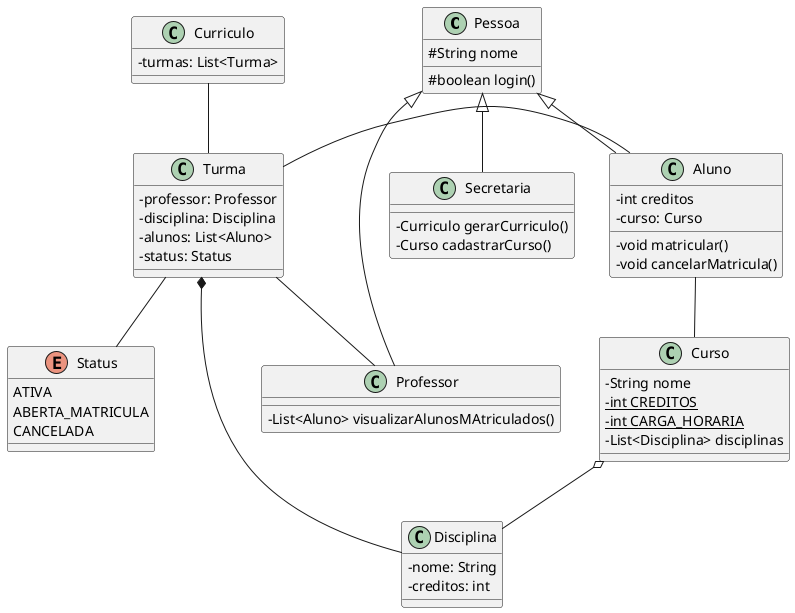 // colocar metodo associar/ remover à alguma turma  professor na classe secretaria ou na classe turma

@startuml
skinparam classAttributeIconSize 0

class Pessoa {
#String nome
#boolean login()
}

Pessoa <|-- Secretaria
Pessoa <|-- Aluno
Pessoa <|-- Professor

class Secretaria {
-Curriculo gerarCurriculo()
-Curso cadastrarCurso()
}

class Curso {
-String nome
-{static} int CREDITOS
-{static} int CARGA_HORARIA
-List<Disciplina> disciplinas
}

class Curriculo{
-turmas: List<Turma>
}

class Turma{
-professor: Professor
-disciplina: Disciplina
-alunos: List<Aluno>
-status: Status
}

enum Status{
ATIVA
ABERTA_MATRICULA
CANCELADA
}

class Disciplina {
-nome: String
-creditos: int
}

Curso o-- Disciplina
Aluno -- Curso
Curriculo -- Turma

Turma *-- Disciplina
Turma -- Professor
Turma - Aluno
Turma -- Status

class Aluno  {
-int creditos
-curso: Curso
-void matricular()
-void cancelarMatricula()
}

class Professor  {
-List<Aluno> visualizarAlunosMAtriculados()
}

@enduml